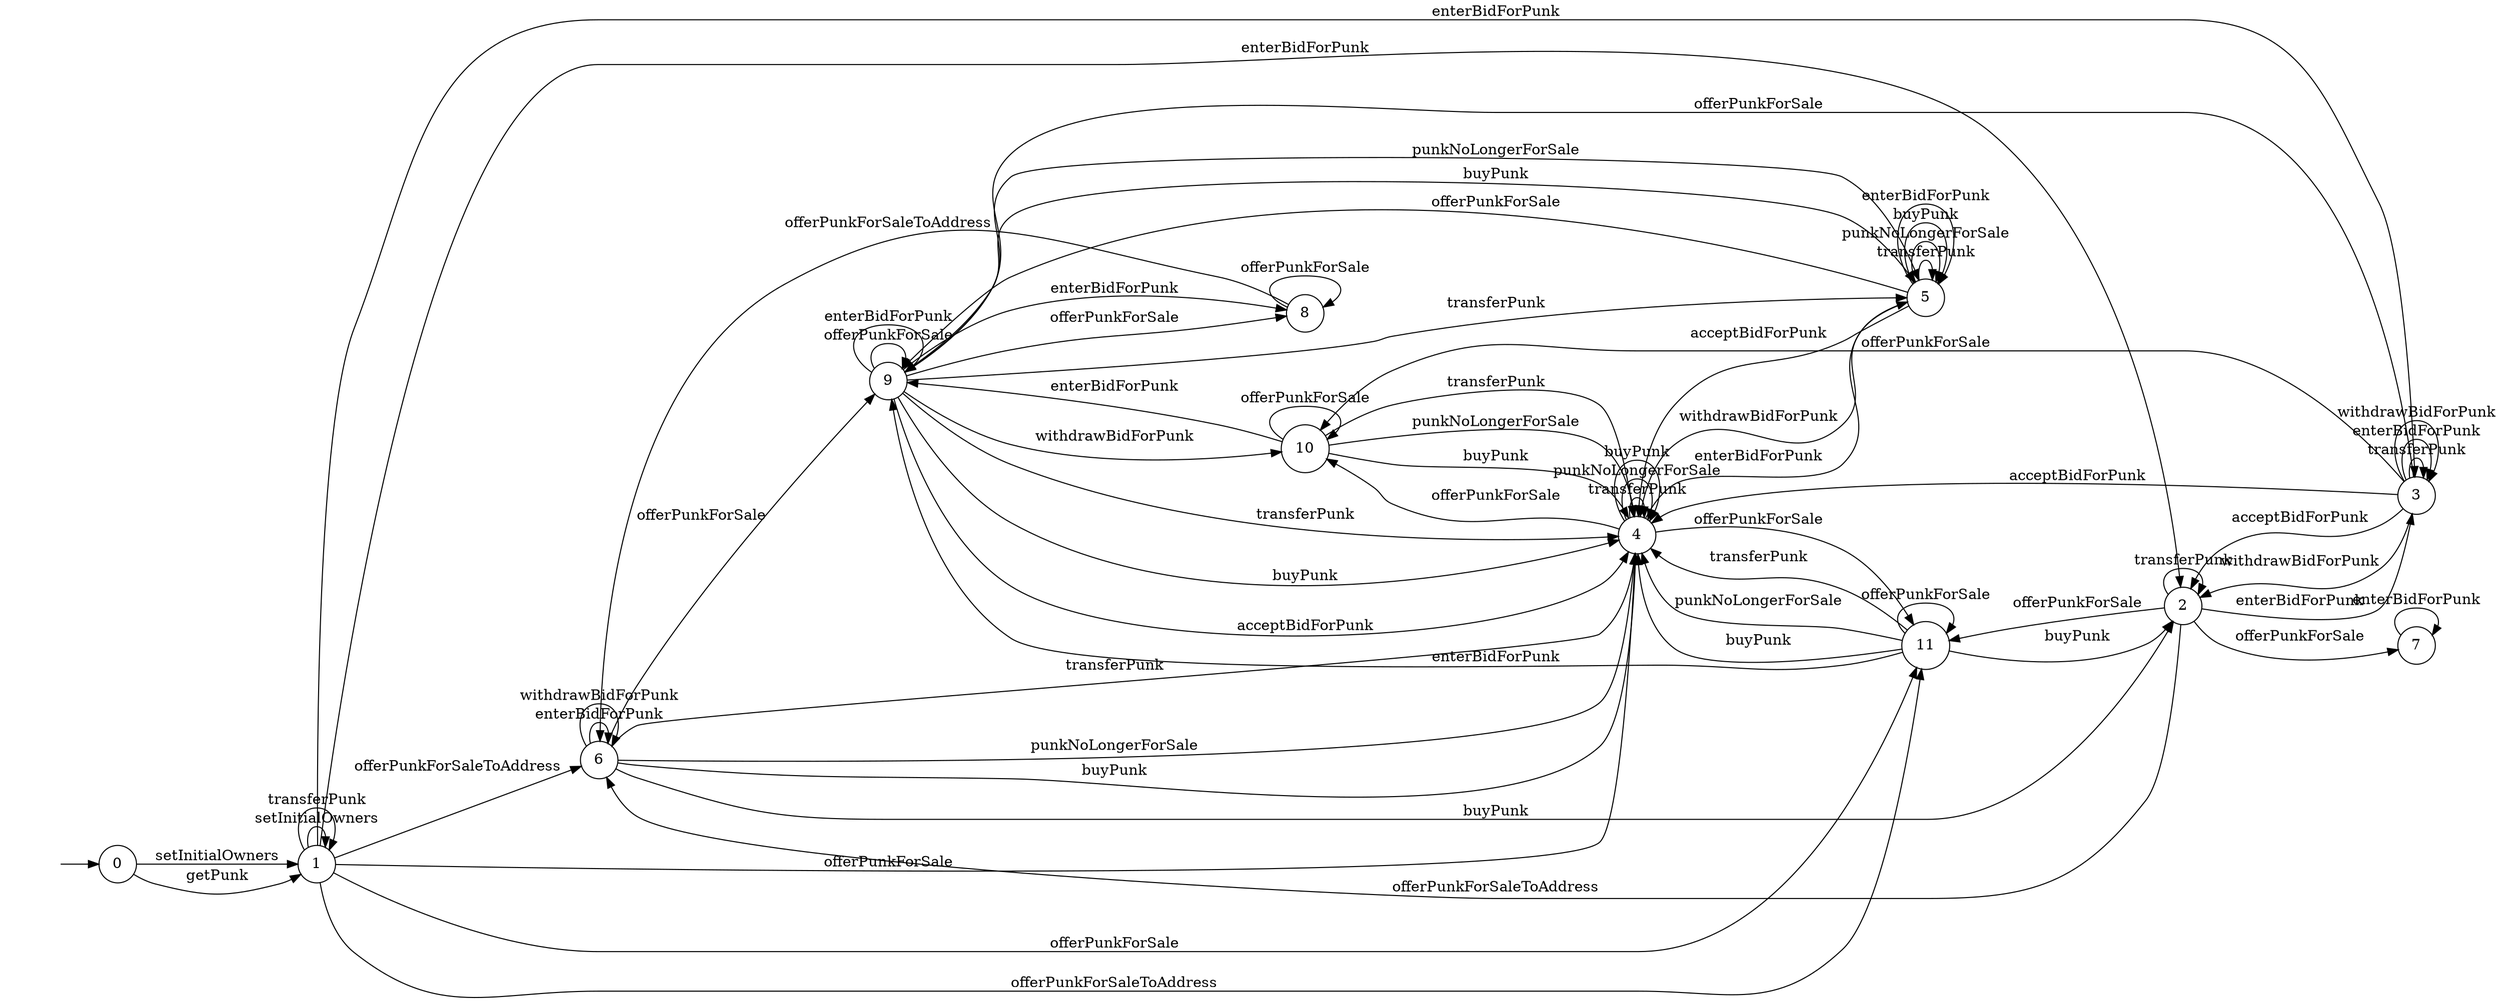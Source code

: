 digraph "./InvConPlus/Dapp-Automata-data/result/model-fix/0xb47e3cd837ddf8e4c57f05d70ab865de6e193bbb/CryptoPunksMarket/FSM-11" {
	graph [rankdir=LR]
	"" [label="" shape=plaintext]
	10 [label=10 shape=circle]
	0 [label=0 shape=circle]
	6 [label=6 shape=circle]
	3 [label=3 shape=circle]
	9 [label=9 shape=circle]
	1 [label=1 shape=circle]
	11 [label=11 shape=circle]
	5 [label=5 shape=circle]
	8 [label=8 shape=circle]
	7 [label=7 shape=circle]
	4 [label=4 shape=circle]
	2 [label=2 shape=circle]
	"" -> 0 [label=""]
	0 -> 1 [label=setInitialOwners]
	0 -> 1 [label=getPunk]
	1 -> 1 [label=setInitialOwners]
	1 -> 1 [label=transferPunk]
	1 -> 4 [label=offerPunkForSale]
	1 -> 11 [label=offerPunkForSale]
	1 -> 6 [label=offerPunkForSaleToAddress]
	1 -> 11 [label=offerPunkForSaleToAddress]
	1 -> 3 [label=enterBidForPunk]
	1 -> 2 [label=enterBidForPunk]
	6 -> 4 [label=transferPunk]
	6 -> 4 [label=punkNoLongerForSale]
	6 -> 9 [label=offerPunkForSale]
	6 -> 4 [label=buyPunk]
	6 -> 2 [label=buyPunk]
	6 -> 6 [label=enterBidForPunk]
	6 -> 6 [label=withdrawBidForPunk]
	11 -> 4 [label=transferPunk]
	11 -> 4 [label=punkNoLongerForSale]
	11 -> 11 [label=offerPunkForSale]
	11 -> 4 [label=buyPunk]
	11 -> 2 [label=buyPunk]
	11 -> 9 [label=enterBidForPunk]
	10 -> 4 [label=transferPunk]
	10 -> 4 [label=punkNoLongerForSale]
	10 -> 10 [label=offerPunkForSale]
	10 -> 4 [label=buyPunk]
	10 -> 9 [label=enterBidForPunk]
	9 -> 4 [label=transferPunk]
	9 -> 5 [label=transferPunk]
	9 -> 5 [label=punkNoLongerForSale]
	9 -> 9 [label=offerPunkForSale]
	9 -> 8 [label=offerPunkForSale]
	9 -> 4 [label=buyPunk]
	9 -> 5 [label=buyPunk]
	9 -> 9 [label=enterBidForPunk]
	9 -> 8 [label=enterBidForPunk]
	9 -> 4 [label=acceptBidForPunk]
	9 -> 10 [label=withdrawBidForPunk]
	8 -> 8 [label=offerPunkForSale]
	8 -> 6 [label=offerPunkForSaleToAddress]
	7 -> 7 [label=enterBidForPunk]
	5 -> 5 [label=transferPunk]
	5 -> 5 [label=punkNoLongerForSale]
	5 -> 9 [label=offerPunkForSale]
	5 -> 5 [label=buyPunk]
	5 -> 5 [label=enterBidForPunk]
	5 -> 4 [label=acceptBidForPunk]
	5 -> 4 [label=withdrawBidForPunk]
	4 -> 4 [label=transferPunk]
	4 -> 4 [label=punkNoLongerForSale]
	4 -> 10 [label=offerPunkForSale]
	4 -> 11 [label=offerPunkForSale]
	4 -> 4 [label=buyPunk]
	4 -> 5 [label=enterBidForPunk]
	3 -> 3 [label=transferPunk]
	3 -> 9 [label=offerPunkForSale]
	3 -> 10 [label=offerPunkForSale]
	3 -> 3 [label=enterBidForPunk]
	3 -> 4 [label=acceptBidForPunk]
	3 -> 2 [label=acceptBidForPunk]
	3 -> 3 [label=withdrawBidForPunk]
	3 -> 2 [label=withdrawBidForPunk]
	2 -> 2 [label=transferPunk]
	2 -> 7 [label=offerPunkForSale]
	2 -> 11 [label=offerPunkForSale]
	2 -> 6 [label=offerPunkForSaleToAddress]
	2 -> 3 [label=enterBidForPunk]
}
